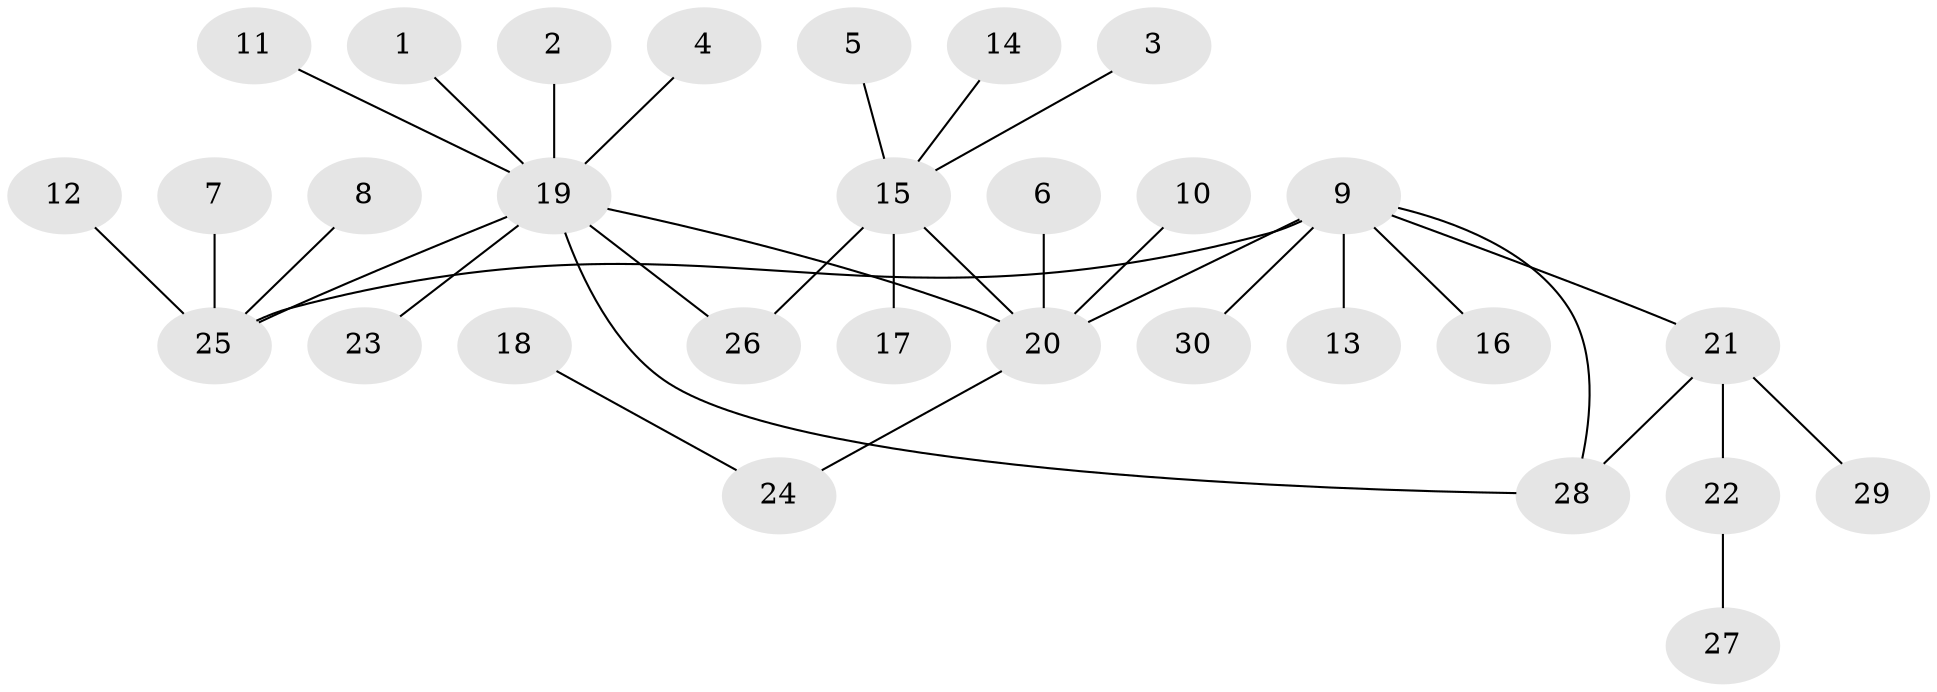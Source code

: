 // original degree distribution, {6: 0.03636363636363636, 4: 0.05454545454545454, 5: 0.01818181818181818, 8: 0.01818181818181818, 7: 0.01818181818181818, 11: 0.01818181818181818, 3: 0.09090909090909091, 2: 0.12727272727272726, 1: 0.6181818181818182}
// Generated by graph-tools (version 1.1) at 2025/26/03/09/25 03:26:03]
// undirected, 30 vertices, 33 edges
graph export_dot {
graph [start="1"]
  node [color=gray90,style=filled];
  1;
  2;
  3;
  4;
  5;
  6;
  7;
  8;
  9;
  10;
  11;
  12;
  13;
  14;
  15;
  16;
  17;
  18;
  19;
  20;
  21;
  22;
  23;
  24;
  25;
  26;
  27;
  28;
  29;
  30;
  1 -- 19 [weight=1.0];
  2 -- 19 [weight=1.0];
  3 -- 15 [weight=1.0];
  4 -- 19 [weight=1.0];
  5 -- 15 [weight=1.0];
  6 -- 20 [weight=1.0];
  7 -- 25 [weight=1.0];
  8 -- 25 [weight=1.0];
  9 -- 13 [weight=1.0];
  9 -- 16 [weight=1.0];
  9 -- 20 [weight=1.0];
  9 -- 21 [weight=1.0];
  9 -- 25 [weight=1.0];
  9 -- 28 [weight=1.0];
  9 -- 30 [weight=1.0];
  10 -- 20 [weight=1.0];
  11 -- 19 [weight=1.0];
  12 -- 25 [weight=1.0];
  14 -- 15 [weight=1.0];
  15 -- 17 [weight=1.0];
  15 -- 20 [weight=1.0];
  15 -- 26 [weight=1.0];
  18 -- 24 [weight=1.0];
  19 -- 20 [weight=1.0];
  19 -- 23 [weight=1.0];
  19 -- 25 [weight=1.0];
  19 -- 26 [weight=1.0];
  19 -- 28 [weight=1.0];
  20 -- 24 [weight=1.0];
  21 -- 22 [weight=1.0];
  21 -- 28 [weight=1.0];
  21 -- 29 [weight=1.0];
  22 -- 27 [weight=1.0];
}
